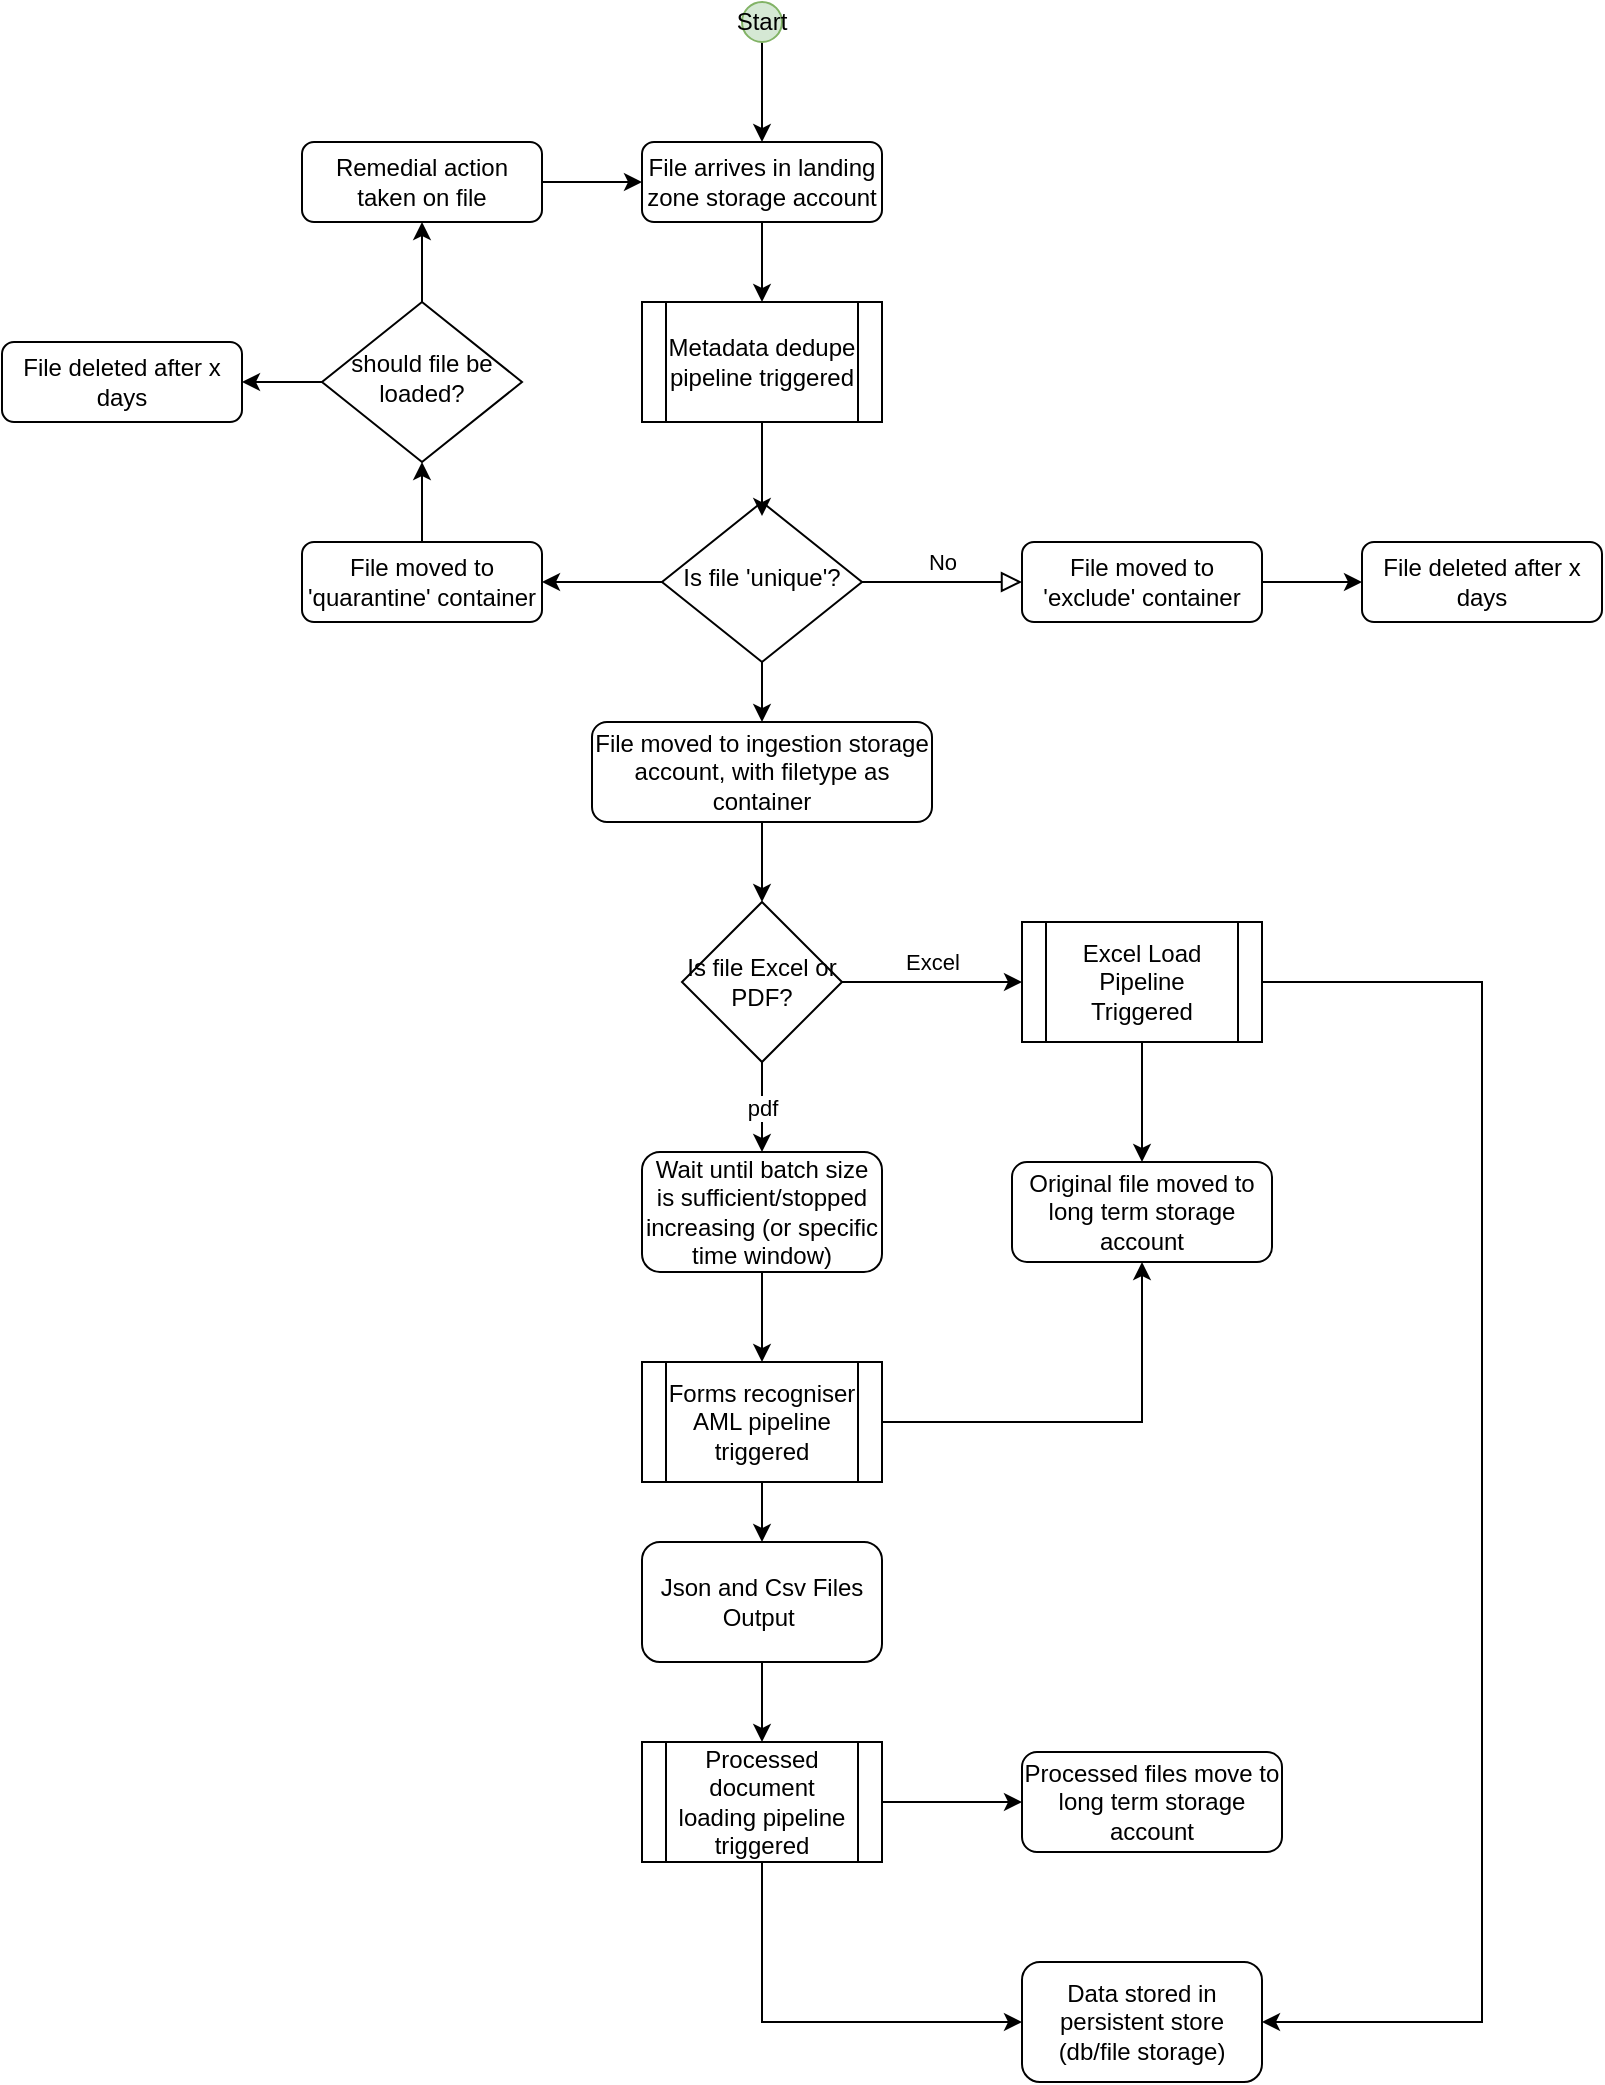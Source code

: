 <mxfile version="20.4.0" type="github" pages="2">
  <diagram id="C5RBs43oDa-KdzZeNtuy" name="Page-1">
    <mxGraphModel dx="1422" dy="794" grid="1" gridSize="10" guides="1" tooltips="1" connect="1" arrows="1" fold="1" page="1" pageScale="1" pageWidth="827" pageHeight="1169" math="0" shadow="0">
      <root>
        <mxCell id="WIyWlLk6GJQsqaUBKTNV-0" />
        <mxCell id="WIyWlLk6GJQsqaUBKTNV-1" parent="WIyWlLk6GJQsqaUBKTNV-0" />
        <mxCell id="ECRGXNilGanTHjP5VVut-1" style="edgeStyle=orthogonalEdgeStyle;rounded=0;orthogonalLoop=1;jettySize=auto;html=1;" parent="WIyWlLk6GJQsqaUBKTNV-1" source="WIyWlLk6GJQsqaUBKTNV-3" target="ECRGXNilGanTHjP5VVut-0" edge="1">
          <mxGeometry relative="1" as="geometry" />
        </mxCell>
        <mxCell id="WIyWlLk6GJQsqaUBKTNV-3" value="File arrives in landing zone storage account" style="rounded=1;whiteSpace=wrap;html=1;fontSize=12;glass=0;strokeWidth=1;shadow=0;" parent="WIyWlLk6GJQsqaUBKTNV-1" vertex="1">
          <mxGeometry x="334" y="134" width="120" height="40" as="geometry" />
        </mxCell>
        <mxCell id="WIyWlLk6GJQsqaUBKTNV-5" value="No" style="edgeStyle=orthogonalEdgeStyle;rounded=0;html=1;jettySize=auto;orthogonalLoop=1;fontSize=11;endArrow=block;endFill=0;endSize=8;strokeWidth=1;shadow=0;labelBackgroundColor=none;exitX=1;exitY=0.5;exitDx=0;exitDy=0;" parent="WIyWlLk6GJQsqaUBKTNV-1" source="WIyWlLk6GJQsqaUBKTNV-6" target="WIyWlLk6GJQsqaUBKTNV-7" edge="1">
          <mxGeometry y="10" relative="1" as="geometry">
            <mxPoint as="offset" />
            <mxPoint x="454" y="404" as="sourcePoint" />
          </mxGeometry>
        </mxCell>
        <mxCell id="ECRGXNilGanTHjP5VVut-4" style="edgeStyle=orthogonalEdgeStyle;rounded=0;orthogonalLoop=1;jettySize=auto;html=1;entryX=0.5;entryY=0;entryDx=0;entryDy=0;" parent="WIyWlLk6GJQsqaUBKTNV-1" source="WIyWlLk6GJQsqaUBKTNV-6" target="ECRGXNilGanTHjP5VVut-3" edge="1">
          <mxGeometry relative="1" as="geometry" />
        </mxCell>
        <mxCell id="5iYkxGCGrsbpychiM3Hi-2" style="edgeStyle=orthogonalEdgeStyle;rounded=0;orthogonalLoop=1;jettySize=auto;html=1;" parent="WIyWlLk6GJQsqaUBKTNV-1" source="WIyWlLk6GJQsqaUBKTNV-6" target="5iYkxGCGrsbpychiM3Hi-1" edge="1">
          <mxGeometry relative="1" as="geometry" />
        </mxCell>
        <mxCell id="WIyWlLk6GJQsqaUBKTNV-6" value="Is file &#39;unique&#39;?" style="rhombus;whiteSpace=wrap;html=1;shadow=0;fontFamily=Helvetica;fontSize=12;align=center;strokeWidth=1;spacing=6;spacingTop=-4;" parent="WIyWlLk6GJQsqaUBKTNV-1" vertex="1">
          <mxGeometry x="344" y="314" width="100" height="80" as="geometry" />
        </mxCell>
        <mxCell id="5iYkxGCGrsbpychiM3Hi-5" value="" style="edgeStyle=orthogonalEdgeStyle;rounded=0;orthogonalLoop=1;jettySize=auto;html=1;" parent="WIyWlLk6GJQsqaUBKTNV-1" source="WIyWlLk6GJQsqaUBKTNV-7" target="5iYkxGCGrsbpychiM3Hi-4" edge="1">
          <mxGeometry relative="1" as="geometry" />
        </mxCell>
        <mxCell id="WIyWlLk6GJQsqaUBKTNV-7" value="File moved to &#39;exclude&#39; container" style="rounded=1;whiteSpace=wrap;html=1;fontSize=12;glass=0;strokeWidth=1;shadow=0;" parent="WIyWlLk6GJQsqaUBKTNV-1" vertex="1">
          <mxGeometry x="524" y="334" width="120" height="40" as="geometry" />
        </mxCell>
        <mxCell id="ECRGXNilGanTHjP5VVut-2" style="edgeStyle=orthogonalEdgeStyle;rounded=0;orthogonalLoop=1;jettySize=auto;html=1;entryX=0.5;entryY=0.088;entryDx=0;entryDy=0;entryPerimeter=0;" parent="WIyWlLk6GJQsqaUBKTNV-1" source="ECRGXNilGanTHjP5VVut-0" target="WIyWlLk6GJQsqaUBKTNV-6" edge="1">
          <mxGeometry relative="1" as="geometry" />
        </mxCell>
        <mxCell id="ECRGXNilGanTHjP5VVut-0" value="Metadata dedupe pipeline triggered" style="shape=process;whiteSpace=wrap;html=1;backgroundOutline=1;" parent="WIyWlLk6GJQsqaUBKTNV-1" vertex="1">
          <mxGeometry x="334" y="214" width="120" height="60" as="geometry" />
        </mxCell>
        <mxCell id="ECRGXNilGanTHjP5VVut-13" style="edgeStyle=orthogonalEdgeStyle;rounded=0;orthogonalLoop=1;jettySize=auto;html=1;" parent="WIyWlLk6GJQsqaUBKTNV-1" source="ECRGXNilGanTHjP5VVut-3" target="ECRGXNilGanTHjP5VVut-11" edge="1">
          <mxGeometry relative="1" as="geometry" />
        </mxCell>
        <mxCell id="ECRGXNilGanTHjP5VVut-3" value="File moved to ingestion storage account, with filetype as container" style="rounded=1;whiteSpace=wrap;html=1;fontSize=12;glass=0;strokeWidth=1;shadow=0;" parent="WIyWlLk6GJQsqaUBKTNV-1" vertex="1">
          <mxGeometry x="309" y="424" width="170" height="50" as="geometry" />
        </mxCell>
        <mxCell id="ECRGXNilGanTHjP5VVut-9" value="Excel" style="edgeStyle=orthogonalEdgeStyle;rounded=0;orthogonalLoop=1;jettySize=auto;html=1;entryX=0;entryY=0.5;entryDx=0;entryDy=0;exitX=1;exitY=0.5;exitDx=0;exitDy=0;" parent="WIyWlLk6GJQsqaUBKTNV-1" source="ECRGXNilGanTHjP5VVut-11" target="ECRGXNilGanTHjP5VVut-8" edge="1">
          <mxGeometry y="10" relative="1" as="geometry">
            <mxPoint x="444" y="554" as="sourcePoint" />
            <mxPoint as="offset" />
          </mxGeometry>
        </mxCell>
        <mxCell id="ECRGXNilGanTHjP5VVut-16" style="edgeStyle=orthogonalEdgeStyle;rounded=0;orthogonalLoop=1;jettySize=auto;html=1;entryX=0.5;entryY=0;entryDx=0;entryDy=0;" parent="WIyWlLk6GJQsqaUBKTNV-1" source="ECRGXNilGanTHjP5VVut-8" target="ECRGXNilGanTHjP5VVut-15" edge="1">
          <mxGeometry relative="1" as="geometry" />
        </mxCell>
        <mxCell id="o_QQbsjpow76VL6OHPfo-3" style="edgeStyle=orthogonalEdgeStyle;rounded=0;orthogonalLoop=1;jettySize=auto;html=1;" parent="WIyWlLk6GJQsqaUBKTNV-1" source="ECRGXNilGanTHjP5VVut-8" target="o_QQbsjpow76VL6OHPfo-0" edge="1">
          <mxGeometry relative="1" as="geometry">
            <Array as="points">
              <mxPoint x="754" y="554" />
              <mxPoint x="754" y="1074" />
            </Array>
          </mxGeometry>
        </mxCell>
        <mxCell id="ECRGXNilGanTHjP5VVut-8" value="Excel Load Pipeline Triggered" style="shape=process;whiteSpace=wrap;html=1;backgroundOutline=1;" parent="WIyWlLk6GJQsqaUBKTNV-1" vertex="1">
          <mxGeometry x="524" y="524" width="120" height="60" as="geometry" />
        </mxCell>
        <mxCell id="ECRGXNilGanTHjP5VVut-18" value="pdf" style="edgeStyle=orthogonalEdgeStyle;rounded=0;orthogonalLoop=1;jettySize=auto;html=1;entryX=0.5;entryY=0;entryDx=0;entryDy=0;" parent="WIyWlLk6GJQsqaUBKTNV-1" source="ECRGXNilGanTHjP5VVut-11" target="ECRGXNilGanTHjP5VVut-19" edge="1">
          <mxGeometry relative="1" as="geometry">
            <mxPoint x="394" y="648.04" as="targetPoint" />
          </mxGeometry>
        </mxCell>
        <mxCell id="ECRGXNilGanTHjP5VVut-11" value="Is file Excel or PDF?" style="rhombus;whiteSpace=wrap;html=1;" parent="WIyWlLk6GJQsqaUBKTNV-1" vertex="1">
          <mxGeometry x="354" y="514" width="80" height="80" as="geometry" />
        </mxCell>
        <mxCell id="ECRGXNilGanTHjP5VVut-15" value="Original file moved to long term storage account" style="rounded=1;whiteSpace=wrap;html=1;fontSize=12;glass=0;strokeWidth=1;shadow=0;" parent="WIyWlLk6GJQsqaUBKTNV-1" vertex="1">
          <mxGeometry x="519" y="644" width="130" height="50" as="geometry" />
        </mxCell>
        <mxCell id="ECRGXNilGanTHjP5VVut-21" style="edgeStyle=orthogonalEdgeStyle;rounded=0;orthogonalLoop=1;jettySize=auto;html=1;" parent="WIyWlLk6GJQsqaUBKTNV-1" source="ECRGXNilGanTHjP5VVut-19" target="ECRGXNilGanTHjP5VVut-20" edge="1">
          <mxGeometry relative="1" as="geometry" />
        </mxCell>
        <mxCell id="ECRGXNilGanTHjP5VVut-19" value="Wait until batch size is sufficient/stopped increasing (or specific time window)" style="rounded=1;whiteSpace=wrap;html=1;fillColor=none;" parent="WIyWlLk6GJQsqaUBKTNV-1" vertex="1">
          <mxGeometry x="334" y="639" width="120" height="60" as="geometry" />
        </mxCell>
        <mxCell id="ECRGXNilGanTHjP5VVut-23" style="edgeStyle=orthogonalEdgeStyle;rounded=0;orthogonalLoop=1;jettySize=auto;html=1;entryX=0.5;entryY=0;entryDx=0;entryDy=0;" parent="WIyWlLk6GJQsqaUBKTNV-1" source="ECRGXNilGanTHjP5VVut-20" target="ECRGXNilGanTHjP5VVut-22" edge="1">
          <mxGeometry relative="1" as="geometry" />
        </mxCell>
        <mxCell id="5iYkxGCGrsbpychiM3Hi-0" style="edgeStyle=orthogonalEdgeStyle;rounded=0;orthogonalLoop=1;jettySize=auto;html=1;entryX=0.5;entryY=1;entryDx=0;entryDy=0;" parent="WIyWlLk6GJQsqaUBKTNV-1" source="ECRGXNilGanTHjP5VVut-20" target="ECRGXNilGanTHjP5VVut-15" edge="1">
          <mxGeometry relative="1" as="geometry" />
        </mxCell>
        <mxCell id="ECRGXNilGanTHjP5VVut-20" value="Forms recogniser AML pipeline triggered" style="shape=process;whiteSpace=wrap;html=1;backgroundOutline=1;" parent="WIyWlLk6GJQsqaUBKTNV-1" vertex="1">
          <mxGeometry x="334" y="744" width="120" height="60" as="geometry" />
        </mxCell>
        <mxCell id="1ikfiKx0cq3Vr_zDxiLN-1" style="edgeStyle=orthogonalEdgeStyle;rounded=0;orthogonalLoop=1;jettySize=auto;html=1;" parent="WIyWlLk6GJQsqaUBKTNV-1" source="ECRGXNilGanTHjP5VVut-22" target="1ikfiKx0cq3Vr_zDxiLN-0" edge="1">
          <mxGeometry relative="1" as="geometry" />
        </mxCell>
        <mxCell id="ECRGXNilGanTHjP5VVut-22" value="Json and Csv Files Output&amp;nbsp;" style="rounded=1;whiteSpace=wrap;html=1;fillColor=none;" parent="WIyWlLk6GJQsqaUBKTNV-1" vertex="1">
          <mxGeometry x="334" y="834" width="120" height="60" as="geometry" />
        </mxCell>
        <mxCell id="5iYkxGCGrsbpychiM3Hi-11" style="edgeStyle=orthogonalEdgeStyle;rounded=0;orthogonalLoop=1;jettySize=auto;html=1;entryX=0.5;entryY=1;entryDx=0;entryDy=0;" parent="WIyWlLk6GJQsqaUBKTNV-1" source="5iYkxGCGrsbpychiM3Hi-1" target="5iYkxGCGrsbpychiM3Hi-9" edge="1">
          <mxGeometry relative="1" as="geometry" />
        </mxCell>
        <mxCell id="5iYkxGCGrsbpychiM3Hi-1" value="File moved to &#39;quarantine&#39; container" style="rounded=1;whiteSpace=wrap;html=1;fontSize=12;glass=0;strokeWidth=1;shadow=0;" parent="WIyWlLk6GJQsqaUBKTNV-1" vertex="1">
          <mxGeometry x="164" y="334" width="120" height="40" as="geometry" />
        </mxCell>
        <mxCell id="5iYkxGCGrsbpychiM3Hi-4" value="File deleted after x days" style="rounded=1;whiteSpace=wrap;html=1;fontSize=12;glass=0;strokeWidth=1;shadow=0;" parent="WIyWlLk6GJQsqaUBKTNV-1" vertex="1">
          <mxGeometry x="694" y="334" width="120" height="40" as="geometry" />
        </mxCell>
        <mxCell id="5iYkxGCGrsbpychiM3Hi-8" style="edgeStyle=orthogonalEdgeStyle;rounded=0;orthogonalLoop=1;jettySize=auto;html=1;entryX=0;entryY=0.5;entryDx=0;entryDy=0;exitX=1;exitY=0.5;exitDx=0;exitDy=0;" parent="WIyWlLk6GJQsqaUBKTNV-1" source="5iYkxGCGrsbpychiM3Hi-6" target="WIyWlLk6GJQsqaUBKTNV-3" edge="1">
          <mxGeometry relative="1" as="geometry" />
        </mxCell>
        <mxCell id="5iYkxGCGrsbpychiM3Hi-6" value="Remedial action taken on file" style="rounded=1;whiteSpace=wrap;html=1;fontSize=12;glass=0;strokeWidth=1;shadow=0;" parent="WIyWlLk6GJQsqaUBKTNV-1" vertex="1">
          <mxGeometry x="164" y="134" width="120" height="40" as="geometry" />
        </mxCell>
        <mxCell id="5iYkxGCGrsbpychiM3Hi-12" style="edgeStyle=orthogonalEdgeStyle;rounded=0;orthogonalLoop=1;jettySize=auto;html=1;" parent="WIyWlLk6GJQsqaUBKTNV-1" source="5iYkxGCGrsbpychiM3Hi-9" target="5iYkxGCGrsbpychiM3Hi-6" edge="1">
          <mxGeometry relative="1" as="geometry" />
        </mxCell>
        <mxCell id="5iYkxGCGrsbpychiM3Hi-16" style="edgeStyle=orthogonalEdgeStyle;rounded=0;orthogonalLoop=1;jettySize=auto;html=1;entryX=1;entryY=0.5;entryDx=0;entryDy=0;" parent="WIyWlLk6GJQsqaUBKTNV-1" source="5iYkxGCGrsbpychiM3Hi-9" target="5iYkxGCGrsbpychiM3Hi-15" edge="1">
          <mxGeometry relative="1" as="geometry" />
        </mxCell>
        <mxCell id="5iYkxGCGrsbpychiM3Hi-9" value="should file be loaded?" style="rhombus;whiteSpace=wrap;html=1;shadow=0;fontFamily=Helvetica;fontSize=12;align=center;strokeWidth=1;spacing=6;spacingTop=-4;" parent="WIyWlLk6GJQsqaUBKTNV-1" vertex="1">
          <mxGeometry x="174" y="214" width="100" height="80" as="geometry" />
        </mxCell>
        <mxCell id="5iYkxGCGrsbpychiM3Hi-15" value="File deleted after x days" style="rounded=1;whiteSpace=wrap;html=1;fontSize=12;glass=0;strokeWidth=1;shadow=0;" parent="WIyWlLk6GJQsqaUBKTNV-1" vertex="1">
          <mxGeometry x="14" y="234" width="120" height="40" as="geometry" />
        </mxCell>
        <mxCell id="o_QQbsjpow76VL6OHPfo-1" style="edgeStyle=orthogonalEdgeStyle;rounded=0;orthogonalLoop=1;jettySize=auto;html=1;entryX=0;entryY=0.5;entryDx=0;entryDy=0;exitX=0.5;exitY=1;exitDx=0;exitDy=0;" parent="WIyWlLk6GJQsqaUBKTNV-1" source="1ikfiKx0cq3Vr_zDxiLN-0" target="o_QQbsjpow76VL6OHPfo-0" edge="1">
          <mxGeometry relative="1" as="geometry">
            <Array as="points">
              <mxPoint x="394" y="1074" />
            </Array>
          </mxGeometry>
        </mxCell>
        <mxCell id="o_QQbsjpow76VL6OHPfo-7" style="edgeStyle=orthogonalEdgeStyle;rounded=0;orthogonalLoop=1;jettySize=auto;html=1;" parent="WIyWlLk6GJQsqaUBKTNV-1" source="1ikfiKx0cq3Vr_zDxiLN-0" target="o_QQbsjpow76VL6OHPfo-4" edge="1">
          <mxGeometry relative="1" as="geometry" />
        </mxCell>
        <mxCell id="1ikfiKx0cq3Vr_zDxiLN-0" value="Processed document loading pipeline triggered" style="shape=process;whiteSpace=wrap;html=1;backgroundOutline=1;" parent="WIyWlLk6GJQsqaUBKTNV-1" vertex="1">
          <mxGeometry x="334" y="934" width="120" height="60" as="geometry" />
        </mxCell>
        <mxCell id="o_QQbsjpow76VL6OHPfo-0" value="Data stored in persistent store (db/file storage)" style="rounded=1;whiteSpace=wrap;html=1;" parent="WIyWlLk6GJQsqaUBKTNV-1" vertex="1">
          <mxGeometry x="524" y="1044" width="120" height="60" as="geometry" />
        </mxCell>
        <mxCell id="o_QQbsjpow76VL6OHPfo-4" value="Processed files move to long term storage account" style="rounded=1;whiteSpace=wrap;html=1;fontSize=12;glass=0;strokeWidth=1;shadow=0;" parent="WIyWlLk6GJQsqaUBKTNV-1" vertex="1">
          <mxGeometry x="524" y="939" width="130" height="50" as="geometry" />
        </mxCell>
        <mxCell id="o_QQbsjpow76VL6OHPfo-10" style="edgeStyle=orthogonalEdgeStyle;rounded=0;orthogonalLoop=1;jettySize=auto;html=1;" parent="WIyWlLk6GJQsqaUBKTNV-1" source="5iYkxGCGrsbpychiM3Hi-13" target="WIyWlLk6GJQsqaUBKTNV-3" edge="1">
          <mxGeometry relative="1" as="geometry" />
        </mxCell>
        <mxCell id="5iYkxGCGrsbpychiM3Hi-13" value="Start" style="ellipse;whiteSpace=wrap;html=1;aspect=fixed;fillColor=#d5e8d4;strokeColor=#82b366;" parent="WIyWlLk6GJQsqaUBKTNV-1" vertex="1">
          <mxGeometry x="384" y="64" width="20" height="20" as="geometry" />
        </mxCell>
      </root>
    </mxGraphModel>
  </diagram>
  <diagram name="Excel Flow" id="xor4LovLhbDPLbhLNG5j">
    <mxGraphModel dx="1422" dy="794" grid="1" gridSize="10" guides="1" tooltips="1" connect="1" arrows="1" fold="1" page="1" pageScale="1" pageWidth="827" pageHeight="1169" math="0" shadow="0">
      <root>
        <mxCell id="Sj2Ed4znNbvJiohOrCXi-0" />
        <mxCell id="Sj2Ed4znNbvJiohOrCXi-1" parent="Sj2Ed4znNbvJiohOrCXi-0" />
        <mxCell id="Sj2Ed4znNbvJiohOrCXi-2" style="edgeStyle=orthogonalEdgeStyle;rounded=0;orthogonalLoop=1;jettySize=auto;html=1;" edge="1" parent="Sj2Ed4znNbvJiohOrCXi-1" source="Sj2Ed4znNbvJiohOrCXi-3" target="Sj2Ed4znNbvJiohOrCXi-11">
          <mxGeometry relative="1" as="geometry" />
        </mxCell>
        <mxCell id="Sj2Ed4znNbvJiohOrCXi-3" value="File arrives in uploads" style="rounded=1;whiteSpace=wrap;html=1;fontSize=12;glass=0;strokeWidth=1;shadow=0;" vertex="1" parent="Sj2Ed4znNbvJiohOrCXi-1">
          <mxGeometry x="334" y="134" width="120" height="40" as="geometry" />
        </mxCell>
        <mxCell id="Sj2Ed4znNbvJiohOrCXi-4" value="No" style="edgeStyle=orthogonalEdgeStyle;rounded=0;html=1;jettySize=auto;orthogonalLoop=1;fontSize=11;endArrow=block;endFill=0;endSize=8;strokeWidth=1;shadow=0;labelBackgroundColor=none;exitX=1;exitY=0.5;exitDx=0;exitDy=0;" edge="1" parent="Sj2Ed4znNbvJiohOrCXi-1" source="Sj2Ed4znNbvJiohOrCXi-7" target="Sj2Ed4znNbvJiohOrCXi-9">
          <mxGeometry y="10" relative="1" as="geometry">
            <mxPoint as="offset" />
            <mxPoint x="454" y="404" as="sourcePoint" />
          </mxGeometry>
        </mxCell>
        <mxCell id="Sj2Ed4znNbvJiohOrCXi-5" style="edgeStyle=orthogonalEdgeStyle;rounded=0;orthogonalLoop=1;jettySize=auto;html=1;entryX=0.5;entryY=0;entryDx=0;entryDy=0;" edge="1" parent="Sj2Ed4znNbvJiohOrCXi-1" source="Sj2Ed4znNbvJiohOrCXi-7" target="Sj2Ed4znNbvJiohOrCXi-13">
          <mxGeometry relative="1" as="geometry" />
        </mxCell>
        <mxCell id="Sj2Ed4znNbvJiohOrCXi-6" style="edgeStyle=orthogonalEdgeStyle;rounded=0;orthogonalLoop=1;jettySize=auto;html=1;" edge="1" parent="Sj2Ed4znNbvJiohOrCXi-1" source="Sj2Ed4znNbvJiohOrCXi-7" target="Sj2Ed4znNbvJiohOrCXi-29">
          <mxGeometry relative="1" as="geometry" />
        </mxCell>
        <mxCell id="Sj2Ed4znNbvJiohOrCXi-7" value="Is file &#39;unique&#39;?" style="rhombus;whiteSpace=wrap;html=1;shadow=0;fontFamily=Helvetica;fontSize=12;align=center;strokeWidth=1;spacing=6;spacingTop=-4;" vertex="1" parent="Sj2Ed4znNbvJiohOrCXi-1">
          <mxGeometry x="344" y="314" width="100" height="80" as="geometry" />
        </mxCell>
        <mxCell id="Sj2Ed4znNbvJiohOrCXi-8" value="" style="edgeStyle=orthogonalEdgeStyle;rounded=0;orthogonalLoop=1;jettySize=auto;html=1;" edge="1" parent="Sj2Ed4znNbvJiohOrCXi-1" source="Sj2Ed4znNbvJiohOrCXi-9" target="Sj2Ed4znNbvJiohOrCXi-30">
          <mxGeometry relative="1" as="geometry" />
        </mxCell>
        <mxCell id="Sj2Ed4znNbvJiohOrCXi-9" value="File moved to &#39;exclude&#39;" style="rounded=1;whiteSpace=wrap;html=1;fontSize=12;glass=0;strokeWidth=1;shadow=0;" vertex="1" parent="Sj2Ed4znNbvJiohOrCXi-1">
          <mxGeometry x="524" y="334" width="120" height="40" as="geometry" />
        </mxCell>
        <mxCell id="Sj2Ed4znNbvJiohOrCXi-10" style="edgeStyle=orthogonalEdgeStyle;rounded=0;orthogonalLoop=1;jettySize=auto;html=1;entryX=0.5;entryY=0.088;entryDx=0;entryDy=0;entryPerimeter=0;" edge="1" parent="Sj2Ed4znNbvJiohOrCXi-1" source="Sj2Ed4znNbvJiohOrCXi-11" target="Sj2Ed4znNbvJiohOrCXi-7">
          <mxGeometry relative="1" as="geometry" />
        </mxCell>
        <mxCell id="Sj2Ed4znNbvJiohOrCXi-11" value="Metadata dedupe pipeline triggered" style="shape=process;whiteSpace=wrap;html=1;backgroundOutline=1;" vertex="1" parent="Sj2Ed4znNbvJiohOrCXi-1">
          <mxGeometry x="334" y="214" width="120" height="60" as="geometry" />
        </mxCell>
        <mxCell id="yUYcnPsngq5G5_GD2Kxz-1" style="edgeStyle=orthogonalEdgeStyle;rounded=0;orthogonalLoop=1;jettySize=auto;html=1;entryX=0.5;entryY=0;entryDx=0;entryDy=0;" edge="1" parent="Sj2Ed4znNbvJiohOrCXi-1" source="Sj2Ed4znNbvJiohOrCXi-13" target="yUYcnPsngq5G5_GD2Kxz-0">
          <mxGeometry relative="1" as="geometry" />
        </mxCell>
        <mxCell id="Sj2Ed4znNbvJiohOrCXi-13" value="file moved to &#39;load&#39;" style="rounded=1;whiteSpace=wrap;html=1;fontSize=12;glass=0;strokeWidth=1;shadow=0;" vertex="1" parent="Sj2Ed4znNbvJiohOrCXi-1">
          <mxGeometry x="309" y="424" width="170" height="50" as="geometry" />
        </mxCell>
        <mxCell id="Sj2Ed4znNbvJiohOrCXi-28" style="edgeStyle=orthogonalEdgeStyle;rounded=0;orthogonalLoop=1;jettySize=auto;html=1;entryX=0.5;entryY=1;entryDx=0;entryDy=0;" edge="1" parent="Sj2Ed4znNbvJiohOrCXi-1" source="Sj2Ed4znNbvJiohOrCXi-29" target="Sj2Ed4znNbvJiohOrCXi-35">
          <mxGeometry relative="1" as="geometry" />
        </mxCell>
        <mxCell id="Sj2Ed4znNbvJiohOrCXi-29" value="File moved to &#39;quarantine&#39;" style="rounded=1;whiteSpace=wrap;html=1;fontSize=12;glass=0;strokeWidth=1;shadow=0;" vertex="1" parent="Sj2Ed4znNbvJiohOrCXi-1">
          <mxGeometry x="164" y="334" width="120" height="40" as="geometry" />
        </mxCell>
        <mxCell id="Sj2Ed4znNbvJiohOrCXi-30" value="File deleted after x days" style="rounded=1;whiteSpace=wrap;html=1;fontSize=12;glass=0;strokeWidth=1;shadow=0;" vertex="1" parent="Sj2Ed4znNbvJiohOrCXi-1">
          <mxGeometry x="694" y="334" width="120" height="40" as="geometry" />
        </mxCell>
        <mxCell id="Sj2Ed4znNbvJiohOrCXi-31" style="edgeStyle=orthogonalEdgeStyle;rounded=0;orthogonalLoop=1;jettySize=auto;html=1;entryX=0;entryY=0.5;entryDx=0;entryDy=0;exitX=1;exitY=0.5;exitDx=0;exitDy=0;" edge="1" parent="Sj2Ed4znNbvJiohOrCXi-1" source="Sj2Ed4znNbvJiohOrCXi-32" target="Sj2Ed4znNbvJiohOrCXi-3">
          <mxGeometry relative="1" as="geometry" />
        </mxCell>
        <mxCell id="Sj2Ed4znNbvJiohOrCXi-32" value="Remedial action taken on file" style="rounded=1;whiteSpace=wrap;html=1;fontSize=12;glass=0;strokeWidth=1;shadow=0;" vertex="1" parent="Sj2Ed4znNbvJiohOrCXi-1">
          <mxGeometry x="164" y="134" width="120" height="40" as="geometry" />
        </mxCell>
        <mxCell id="Sj2Ed4znNbvJiohOrCXi-33" style="edgeStyle=orthogonalEdgeStyle;rounded=0;orthogonalLoop=1;jettySize=auto;html=1;" edge="1" parent="Sj2Ed4znNbvJiohOrCXi-1" source="Sj2Ed4znNbvJiohOrCXi-35" target="Sj2Ed4znNbvJiohOrCXi-32">
          <mxGeometry relative="1" as="geometry" />
        </mxCell>
        <mxCell id="Sj2Ed4znNbvJiohOrCXi-34" style="edgeStyle=orthogonalEdgeStyle;rounded=0;orthogonalLoop=1;jettySize=auto;html=1;entryX=1;entryY=0.5;entryDx=0;entryDy=0;" edge="1" parent="Sj2Ed4znNbvJiohOrCXi-1" source="Sj2Ed4znNbvJiohOrCXi-35" target="Sj2Ed4znNbvJiohOrCXi-36">
          <mxGeometry relative="1" as="geometry" />
        </mxCell>
        <mxCell id="Sj2Ed4znNbvJiohOrCXi-35" value="should file be loaded?" style="rhombus;whiteSpace=wrap;html=1;shadow=0;fontFamily=Helvetica;fontSize=12;align=center;strokeWidth=1;spacing=6;spacingTop=-4;" vertex="1" parent="Sj2Ed4znNbvJiohOrCXi-1">
          <mxGeometry x="174" y="214" width="100" height="80" as="geometry" />
        </mxCell>
        <mxCell id="Sj2Ed4znNbvJiohOrCXi-36" value="File deleted after x days" style="rounded=1;whiteSpace=wrap;html=1;fontSize=12;glass=0;strokeWidth=1;shadow=0;" vertex="1" parent="Sj2Ed4znNbvJiohOrCXi-1">
          <mxGeometry x="14" y="234" width="120" height="40" as="geometry" />
        </mxCell>
        <mxCell id="Sj2Ed4znNbvJiohOrCXi-42" style="edgeStyle=orthogonalEdgeStyle;rounded=0;orthogonalLoop=1;jettySize=auto;html=1;" edge="1" parent="Sj2Ed4znNbvJiohOrCXi-1" source="Sj2Ed4znNbvJiohOrCXi-43" target="Sj2Ed4znNbvJiohOrCXi-3">
          <mxGeometry relative="1" as="geometry" />
        </mxCell>
        <mxCell id="Sj2Ed4znNbvJiohOrCXi-43" value="Start" style="ellipse;whiteSpace=wrap;html=1;aspect=fixed;fillColor=#d5e8d4;strokeColor=#82b366;" vertex="1" parent="Sj2Ed4znNbvJiohOrCXi-1">
          <mxGeometry x="384" y="64" width="20" height="20" as="geometry" />
        </mxCell>
        <mxCell id="yUYcnPsngq5G5_GD2Kxz-4" style="edgeStyle=orthogonalEdgeStyle;rounded=0;orthogonalLoop=1;jettySize=auto;html=1;entryX=0.5;entryY=0;entryDx=0;entryDy=0;" edge="1" parent="Sj2Ed4znNbvJiohOrCXi-1" source="yUYcnPsngq5G5_GD2Kxz-0" target="yUYcnPsngq5G5_GD2Kxz-2">
          <mxGeometry relative="1" as="geometry" />
        </mxCell>
        <mxCell id="yUYcnPsngq5G5_GD2Kxz-0" value="identification pipeline triggered" style="shape=process;whiteSpace=wrap;html=1;backgroundOutline=1;" vertex="1" parent="Sj2Ed4znNbvJiohOrCXi-1">
          <mxGeometry x="334" y="520" width="120" height="60" as="geometry" />
        </mxCell>
        <mxCell id="yUYcnPsngq5G5_GD2Kxz-6" style="edgeStyle=orthogonalEdgeStyle;rounded=0;orthogonalLoop=1;jettySize=auto;html=1;entryX=1;entryY=0.5;entryDx=0;entryDy=0;" edge="1" parent="Sj2Ed4znNbvJiohOrCXi-1" source="yUYcnPsngq5G5_GD2Kxz-2" target="yUYcnPsngq5G5_GD2Kxz-5">
          <mxGeometry relative="1" as="geometry" />
        </mxCell>
        <mxCell id="yUYcnPsngq5G5_GD2Kxz-11" style="edgeStyle=orthogonalEdgeStyle;rounded=0;orthogonalLoop=1;jettySize=auto;html=1;entryX=0.5;entryY=0;entryDx=0;entryDy=0;" edge="1" parent="Sj2Ed4znNbvJiohOrCXi-1" source="yUYcnPsngq5G5_GD2Kxz-2" target="yUYcnPsngq5G5_GD2Kxz-10">
          <mxGeometry relative="1" as="geometry" />
        </mxCell>
        <mxCell id="yUYcnPsngq5G5_GD2Kxz-2" value="Is file recognised?" style="rhombus;whiteSpace=wrap;html=1;shadow=0;fontFamily=Helvetica;fontSize=12;align=center;strokeWidth=1;spacing=6;spacingTop=-4;" vertex="1" parent="Sj2Ed4znNbvJiohOrCXi-1">
          <mxGeometry x="344" y="630" width="100" height="80" as="geometry" />
        </mxCell>
        <mxCell id="yUYcnPsngq5G5_GD2Kxz-8" style="edgeStyle=orthogonalEdgeStyle;rounded=0;orthogonalLoop=1;jettySize=auto;html=1;entryX=1;entryY=0.5;entryDx=0;entryDy=0;" edge="1" parent="Sj2Ed4znNbvJiohOrCXi-1" source="yUYcnPsngq5G5_GD2Kxz-5" target="yUYcnPsngq5G5_GD2Kxz-7">
          <mxGeometry relative="1" as="geometry" />
        </mxCell>
        <mxCell id="yUYcnPsngq5G5_GD2Kxz-5" value="File moved to &#39;unidentified&#39;" style="rounded=1;whiteSpace=wrap;html=1;fontSize=12;glass=0;strokeWidth=1;shadow=0;" vertex="1" parent="Sj2Ed4znNbvJiohOrCXi-1">
          <mxGeometry x="184" y="645" width="120" height="50" as="geometry" />
        </mxCell>
        <mxCell id="yUYcnPsngq5G5_GD2Kxz-15" style="edgeStyle=orthogonalEdgeStyle;rounded=0;orthogonalLoop=1;jettySize=auto;html=1;entryX=0.5;entryY=0;entryDx=0;entryDy=0;" edge="1" parent="Sj2Ed4znNbvJiohOrCXi-1" source="yUYcnPsngq5G5_GD2Kxz-7" target="yUYcnPsngq5G5_GD2Kxz-13">
          <mxGeometry relative="1" as="geometry" />
        </mxCell>
        <mxCell id="yUYcnPsngq5G5_GD2Kxz-7" value="excel to csv pipeline triggered (with placeholder names)" style="shape=process;whiteSpace=wrap;html=1;backgroundOutline=1;" vertex="1" parent="Sj2Ed4znNbvJiohOrCXi-1">
          <mxGeometry x="20" y="640" width="120" height="60" as="geometry" />
        </mxCell>
        <mxCell id="yUYcnPsngq5G5_GD2Kxz-20" style="edgeStyle=orthogonalEdgeStyle;rounded=0;orthogonalLoop=1;jettySize=auto;html=1;entryX=0.5;entryY=0;entryDx=0;entryDy=0;" edge="1" parent="Sj2Ed4znNbvJiohOrCXi-1" source="yUYcnPsngq5G5_GD2Kxz-9" target="yUYcnPsngq5G5_GD2Kxz-16">
          <mxGeometry relative="1" as="geometry" />
        </mxCell>
        <mxCell id="yUYcnPsngq5G5_GD2Kxz-22" style="edgeStyle=orthogonalEdgeStyle;rounded=0;orthogonalLoop=1;jettySize=auto;html=1;entryX=0.5;entryY=0;entryDx=0;entryDy=0;" edge="1" parent="Sj2Ed4znNbvJiohOrCXi-1" source="yUYcnPsngq5G5_GD2Kxz-9" target="yUYcnPsngq5G5_GD2Kxz-21">
          <mxGeometry relative="1" as="geometry" />
        </mxCell>
        <mxCell id="yUYcnPsngq5G5_GD2Kxz-9" value="excel to csv pipeline triggered" style="shape=process;whiteSpace=wrap;html=1;backgroundOutline=1;" vertex="1" parent="Sj2Ed4znNbvJiohOrCXi-1">
          <mxGeometry x="334" y="840" width="120" height="60" as="geometry" />
        </mxCell>
        <mxCell id="yUYcnPsngq5G5_GD2Kxz-12" style="edgeStyle=orthogonalEdgeStyle;rounded=0;orthogonalLoop=1;jettySize=auto;html=1;entryX=0.5;entryY=0;entryDx=0;entryDy=0;" edge="1" parent="Sj2Ed4znNbvJiohOrCXi-1" source="yUYcnPsngq5G5_GD2Kxz-10" target="yUYcnPsngq5G5_GD2Kxz-9">
          <mxGeometry relative="1" as="geometry" />
        </mxCell>
        <mxCell id="yUYcnPsngq5G5_GD2Kxz-10" value="File moved to &#39;identified&#39;" style="rounded=1;whiteSpace=wrap;html=1;fontSize=12;glass=0;strokeWidth=1;shadow=0;" vertex="1" parent="Sj2Ed4znNbvJiohOrCXi-1">
          <mxGeometry x="334" y="740" width="120" height="50" as="geometry" />
        </mxCell>
        <mxCell id="yUYcnPsngq5G5_GD2Kxz-18" style="edgeStyle=orthogonalEdgeStyle;rounded=0;orthogonalLoop=1;jettySize=auto;html=1;" edge="1" parent="Sj2Ed4znNbvJiohOrCXi-1" source="yUYcnPsngq5G5_GD2Kxz-13" target="yUYcnPsngq5G5_GD2Kxz-17">
          <mxGeometry relative="1" as="geometry" />
        </mxCell>
        <mxCell id="yUYcnPsngq5G5_GD2Kxz-13" value="New csv files created in 1-raw-data" style="rounded=1;whiteSpace=wrap;html=1;fontSize=12;glass=0;strokeWidth=1;shadow=0;" vertex="1" parent="Sj2Ed4znNbvJiohOrCXi-1">
          <mxGeometry x="20" y="740" width="120" height="50" as="geometry" />
        </mxCell>
        <mxCell id="yUYcnPsngq5G5_GD2Kxz-16" value="Original file moved to &#39;processed&#39;" style="rounded=1;whiteSpace=wrap;html=1;fontSize=12;glass=0;strokeWidth=1;shadow=0;" vertex="1" parent="Sj2Ed4znNbvJiohOrCXi-1">
          <mxGeometry x="524" y="940" width="130" height="50" as="geometry" />
        </mxCell>
        <mxCell id="yUYcnPsngq5G5_GD2Kxz-26" style="edgeStyle=orthogonalEdgeStyle;rounded=0;orthogonalLoop=1;jettySize=auto;html=1;entryX=0.5;entryY=0;entryDx=0;entryDy=0;" edge="1" parent="Sj2Ed4znNbvJiohOrCXi-1" source="yUYcnPsngq5G5_GD2Kxz-17" target="yUYcnPsngq5G5_GD2Kxz-25">
          <mxGeometry relative="1" as="geometry" />
        </mxCell>
        <mxCell id="yUYcnPsngq5G5_GD2Kxz-17" value="Data profiling runs" style="shape=process;whiteSpace=wrap;html=1;backgroundOutline=1;" vertex="1" parent="Sj2Ed4znNbvJiohOrCXi-1">
          <mxGeometry x="20" y="830" width="120" height="60" as="geometry" />
        </mxCell>
        <mxCell id="yUYcnPsngq5G5_GD2Kxz-29" style="edgeStyle=orthogonalEdgeStyle;rounded=0;orthogonalLoop=1;jettySize=auto;html=1;entryX=0.5;entryY=0;entryDx=0;entryDy=0;" edge="1" parent="Sj2Ed4znNbvJiohOrCXi-1" source="yUYcnPsngq5G5_GD2Kxz-21" target="yUYcnPsngq5G5_GD2Kxz-28">
          <mxGeometry relative="1" as="geometry" />
        </mxCell>
        <mxCell id="yUYcnPsngq5G5_GD2Kxz-21" value="New csv files created in 1-raw-data" style="rounded=1;whiteSpace=wrap;html=1;fontSize=12;glass=0;strokeWidth=1;shadow=0;" vertex="1" parent="Sj2Ed4znNbvJiohOrCXi-1">
          <mxGeometry x="334" y="940" width="120" height="50" as="geometry" />
        </mxCell>
        <mxCell id="yUYcnPsngq5G5_GD2Kxz-23" value="End" style="ellipse;whiteSpace=wrap;html=1;aspect=fixed;fillColor=#f8cecc;strokeColor=#b85450;" vertex="1" parent="Sj2Ed4znNbvJiohOrCXi-1">
          <mxGeometry x="70" y="956" width="20" height="20" as="geometry" />
        </mxCell>
        <mxCell id="yUYcnPsngq5G5_GD2Kxz-27" style="edgeStyle=orthogonalEdgeStyle;rounded=0;orthogonalLoop=1;jettySize=auto;html=1;" edge="1" parent="Sj2Ed4znNbvJiohOrCXi-1" source="yUYcnPsngq5G5_GD2Kxz-25">
          <mxGeometry relative="1" as="geometry">
            <mxPoint x="80" y="1000" as="targetPoint" />
          </mxGeometry>
        </mxCell>
        <mxCell id="yUYcnPsngq5G5_GD2Kxz-25" value="Analyst reviews&amp;nbsp; output and defines new source" style="rounded=1;whiteSpace=wrap;html=1;fontSize=12;glass=0;strokeWidth=1;shadow=0;" vertex="1" parent="Sj2Ed4znNbvJiohOrCXi-1">
          <mxGeometry x="20" y="926" width="120" height="50" as="geometry" />
        </mxCell>
        <mxCell id="yUYcnPsngq5G5_GD2Kxz-31" style="edgeStyle=orthogonalEdgeStyle;rounded=0;orthogonalLoop=1;jettySize=auto;html=1;entryX=0.5;entryY=0;entryDx=0;entryDy=0;" edge="1" parent="Sj2Ed4znNbvJiohOrCXi-1" source="yUYcnPsngq5G5_GD2Kxz-28">
          <mxGeometry relative="1" as="geometry">
            <mxPoint x="394" y="1119" as="targetPoint" />
          </mxGeometry>
        </mxCell>
        <mxCell id="yUYcnPsngq5G5_GD2Kxz-28" value="csv to conformed pipeline runs (i.e. database loads)" style="shape=process;whiteSpace=wrap;html=1;backgroundOutline=1;" vertex="1" parent="Sj2Ed4znNbvJiohOrCXi-1">
          <mxGeometry x="334" y="1030" width="120" height="60" as="geometry" />
        </mxCell>
        <mxCell id="yUYcnPsngq5G5_GD2Kxz-35" style="edgeStyle=orthogonalEdgeStyle;rounded=0;orthogonalLoop=1;jettySize=auto;html=1;entryX=0.5;entryY=0;entryDx=0;entryDy=0;" edge="1" parent="Sj2Ed4znNbvJiohOrCXi-1" source="yUYcnPsngq5G5_GD2Kxz-32" target="yUYcnPsngq5G5_GD2Kxz-34">
          <mxGeometry relative="1" as="geometry" />
        </mxCell>
        <mxCell id="yUYcnPsngq5G5_GD2Kxz-32" value="testing pipeline triggered (using file instance id to filter)" style="shape=process;whiteSpace=wrap;html=1;backgroundOutline=1;" vertex="1" parent="Sj2Ed4znNbvJiohOrCXi-1">
          <mxGeometry x="334" y="1130" width="120" height="60" as="geometry" />
        </mxCell>
        <mxCell id="yUYcnPsngq5G5_GD2Kxz-38" style="edgeStyle=orthogonalEdgeStyle;rounded=0;orthogonalLoop=1;jettySize=auto;html=1;" edge="1" parent="Sj2Ed4znNbvJiohOrCXi-1" source="yUYcnPsngq5G5_GD2Kxz-34" target="yUYcnPsngq5G5_GD2Kxz-37">
          <mxGeometry relative="1" as="geometry" />
        </mxCell>
        <mxCell id="yUYcnPsngq5G5_GD2Kxz-34" value="test outputs created" style="rounded=1;whiteSpace=wrap;html=1;fontSize=12;glass=0;strokeWidth=1;shadow=0;" vertex="1" parent="Sj2Ed4znNbvJiohOrCXi-1">
          <mxGeometry x="334" y="1220" width="120" height="50" as="geometry" />
        </mxCell>
        <mxCell id="yUYcnPsngq5G5_GD2Kxz-37" value="loading results pipeline triggered" style="shape=process;whiteSpace=wrap;html=1;backgroundOutline=1;" vertex="1" parent="Sj2Ed4znNbvJiohOrCXi-1">
          <mxGeometry x="334" y="1310" width="120" height="60" as="geometry" />
        </mxCell>
        <mxCell id="yUYcnPsngq5G5_GD2Kxz-39" value="Note: currently data flow, will be databricks notebook including cleansing etc - will load to delta lake" style="rounded=0;whiteSpace=wrap;html=1;" vertex="1" parent="Sj2Ed4znNbvJiohOrCXi-1">
          <mxGeometry x="479" y="1010" width="199" height="100" as="geometry" />
        </mxCell>
      </root>
    </mxGraphModel>
  </diagram>
</mxfile>

